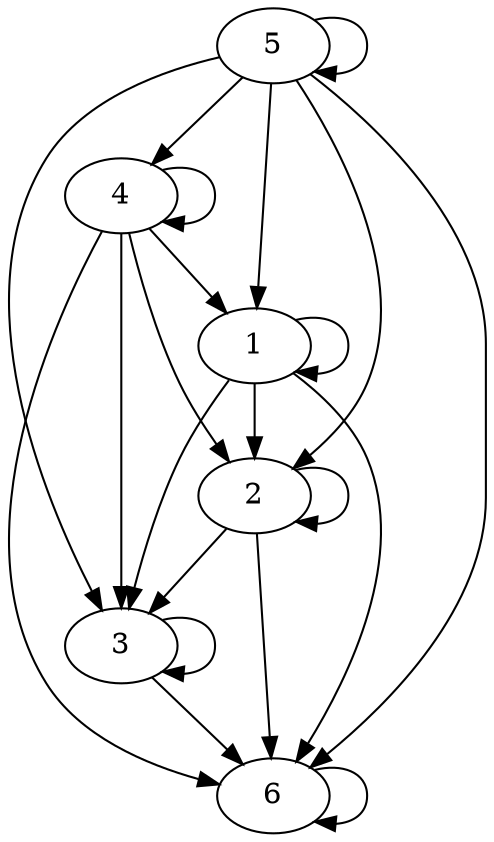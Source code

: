 digraph "output/lab1/matrix-3/graph.gv" {
	1
	2
	3
	4
	5
	6
	1 -> 1
	1 -> 2
	1 -> 3
	1 -> 6
	2 -> 2
	2 -> 3
	2 -> 6
	3 -> 3
	3 -> 6
	4 -> 1
	4 -> 2
	4 -> 3
	4 -> 4
	4 -> 6
	5 -> 1
	5 -> 2
	5 -> 3
	5 -> 4
	5 -> 5
	5 -> 6
	6 -> 6
}
